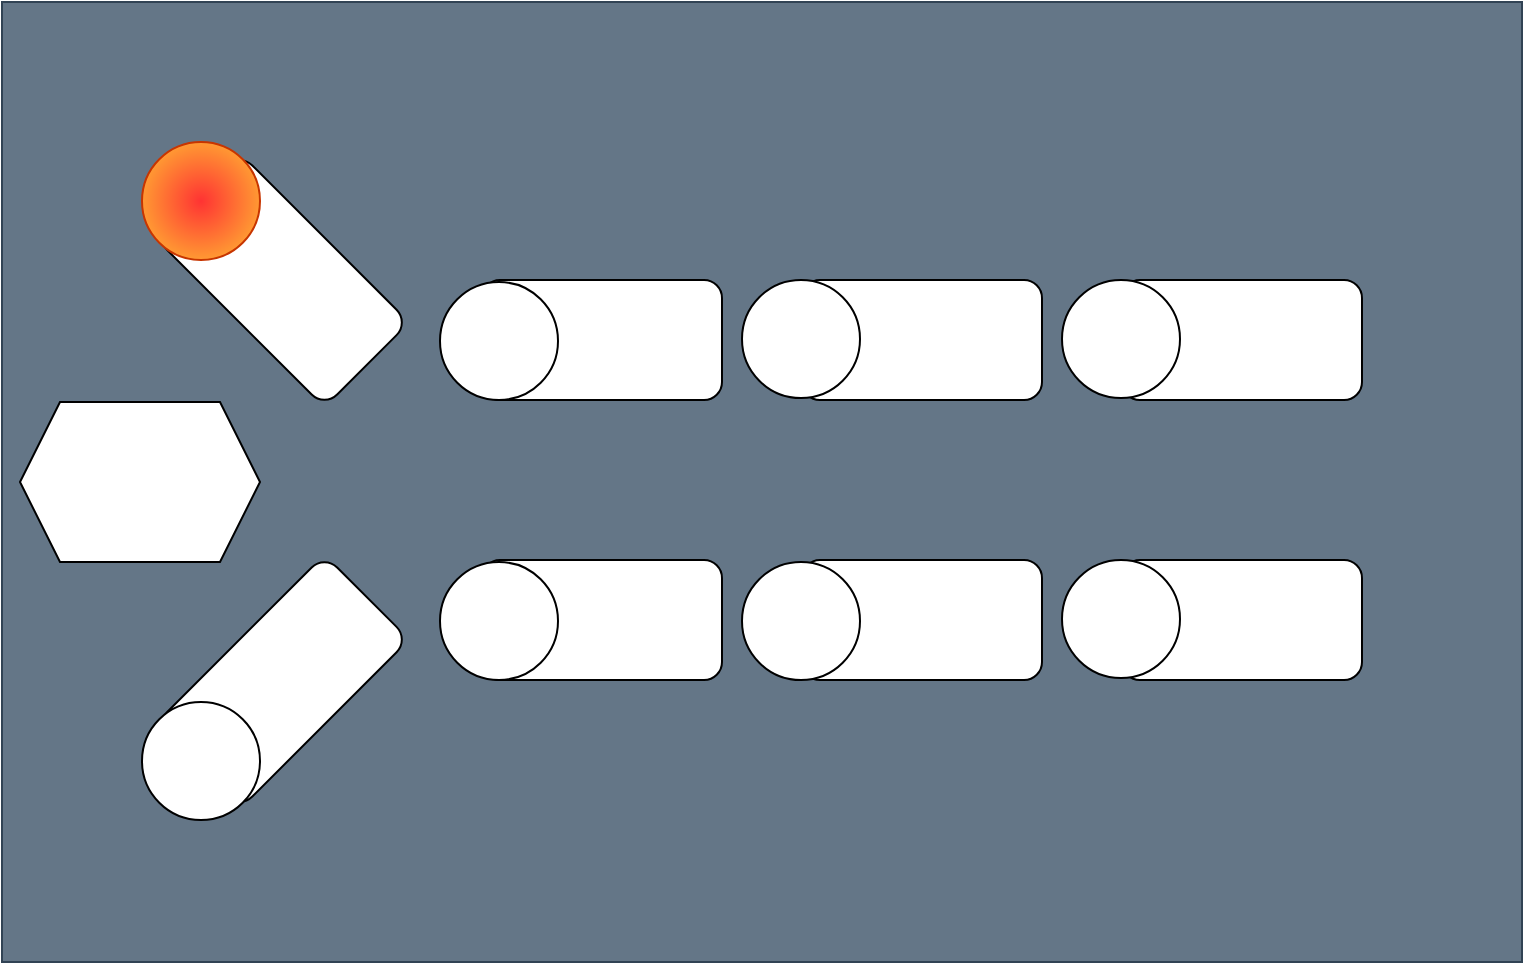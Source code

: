 <mxfile>
    <diagram id="OastaOqvGXGQNP8XoEUX" name="Página-1">
        <mxGraphModel dx="1139" dy="476" grid="1" gridSize="10" guides="1" tooltips="1" connect="1" arrows="1" fold="1" page="1" pageScale="1" pageWidth="827" pageHeight="1169" math="0" shadow="0">
            <root>
                <mxCell id="0"/>
                <mxCell id="1" parent="0"/>
                <mxCell id="12" value="" style="rounded=0;whiteSpace=wrap;html=1;fillColor=#647687;strokeColor=#314354;fontColor=#ffffff;" vertex="1" parent="1">
                    <mxGeometry width="760" height="480" as="geometry"/>
                </mxCell>
                <mxCell id="2" value="" style="rounded=1;whiteSpace=wrap;html=1;" vertex="1" parent="1">
                    <mxGeometry x="240" y="139" width="120" height="60" as="geometry"/>
                </mxCell>
                <mxCell id="3" value="" style="rounded=1;whiteSpace=wrap;html=1;rotation=45;" vertex="1" parent="1">
                    <mxGeometry x="80" y="109" width="120" height="60" as="geometry"/>
                </mxCell>
                <mxCell id="5" value="" style="rounded=1;whiteSpace=wrap;html=1;" vertex="1" parent="1">
                    <mxGeometry x="400" y="139" width="120" height="60" as="geometry"/>
                </mxCell>
                <mxCell id="6" value="" style="rounded=1;whiteSpace=wrap;html=1;" vertex="1" parent="1">
                    <mxGeometry x="560" y="139" width="120" height="60" as="geometry"/>
                </mxCell>
                <mxCell id="7" value="" style="rounded=1;whiteSpace=wrap;html=1;" vertex="1" parent="1">
                    <mxGeometry x="240" y="279" width="120" height="60" as="geometry"/>
                </mxCell>
                <mxCell id="8" value="" style="rounded=1;whiteSpace=wrap;html=1;rotation=-45;" vertex="1" parent="1">
                    <mxGeometry x="80" y="310" width="120" height="60" as="geometry"/>
                </mxCell>
                <mxCell id="9" value="" style="rounded=1;whiteSpace=wrap;html=1;" vertex="1" parent="1">
                    <mxGeometry x="400" y="279" width="120" height="60" as="geometry"/>
                </mxCell>
                <mxCell id="10" value="" style="rounded=1;whiteSpace=wrap;html=1;" vertex="1" parent="1">
                    <mxGeometry x="560" y="279" width="120" height="60" as="geometry"/>
                </mxCell>
                <mxCell id="13" value="" style="ellipse;whiteSpace=wrap;html=1;aspect=fixed;" vertex="1" parent="1">
                    <mxGeometry x="219" y="140" width="59" height="59" as="geometry"/>
                </mxCell>
                <mxCell id="14" value="" style="ellipse;whiteSpace=wrap;html=1;aspect=fixed;" vertex="1" parent="1">
                    <mxGeometry x="370" y="139" width="59" height="59" as="geometry"/>
                </mxCell>
                <mxCell id="15" value="" style="ellipse;whiteSpace=wrap;html=1;aspect=fixed;" vertex="1" parent="1">
                    <mxGeometry x="530" y="139" width="59" height="59" as="geometry"/>
                </mxCell>
                <mxCell id="16" value="" style="ellipse;whiteSpace=wrap;html=1;aspect=fixed;" vertex="1" parent="1">
                    <mxGeometry x="219" y="280" width="59" height="59" as="geometry"/>
                </mxCell>
                <mxCell id="17" value="" style="ellipse;whiteSpace=wrap;html=1;aspect=fixed;" vertex="1" parent="1">
                    <mxGeometry x="370" y="280" width="59" height="59" as="geometry"/>
                </mxCell>
                <mxCell id="18" value="" style="ellipse;whiteSpace=wrap;html=1;aspect=fixed;" vertex="1" parent="1">
                    <mxGeometry x="530" y="279" width="59" height="59" as="geometry"/>
                </mxCell>
                <mxCell id="19" value="" style="ellipse;whiteSpace=wrap;html=1;aspect=fixed;fillColor=#FF3333;fontColor=#000000;strokeColor=#C73500;gradientColor=#FF9933;gradientDirection=radial;" vertex="1" parent="1">
                    <mxGeometry x="70" y="70" width="59" height="59" as="geometry"/>
                </mxCell>
                <mxCell id="20" value="" style="ellipse;whiteSpace=wrap;html=1;aspect=fixed;" vertex="1" parent="1">
                    <mxGeometry x="70" y="350" width="59" height="59" as="geometry"/>
                </mxCell>
                <mxCell id="21" value="" style="shape=hexagon;perimeter=hexagonPerimeter2;whiteSpace=wrap;html=1;fixedSize=1;" vertex="1" parent="1">
                    <mxGeometry x="9" y="200" width="120" height="80" as="geometry"/>
                </mxCell>
            </root>
        </mxGraphModel>
    </diagram>
</mxfile>